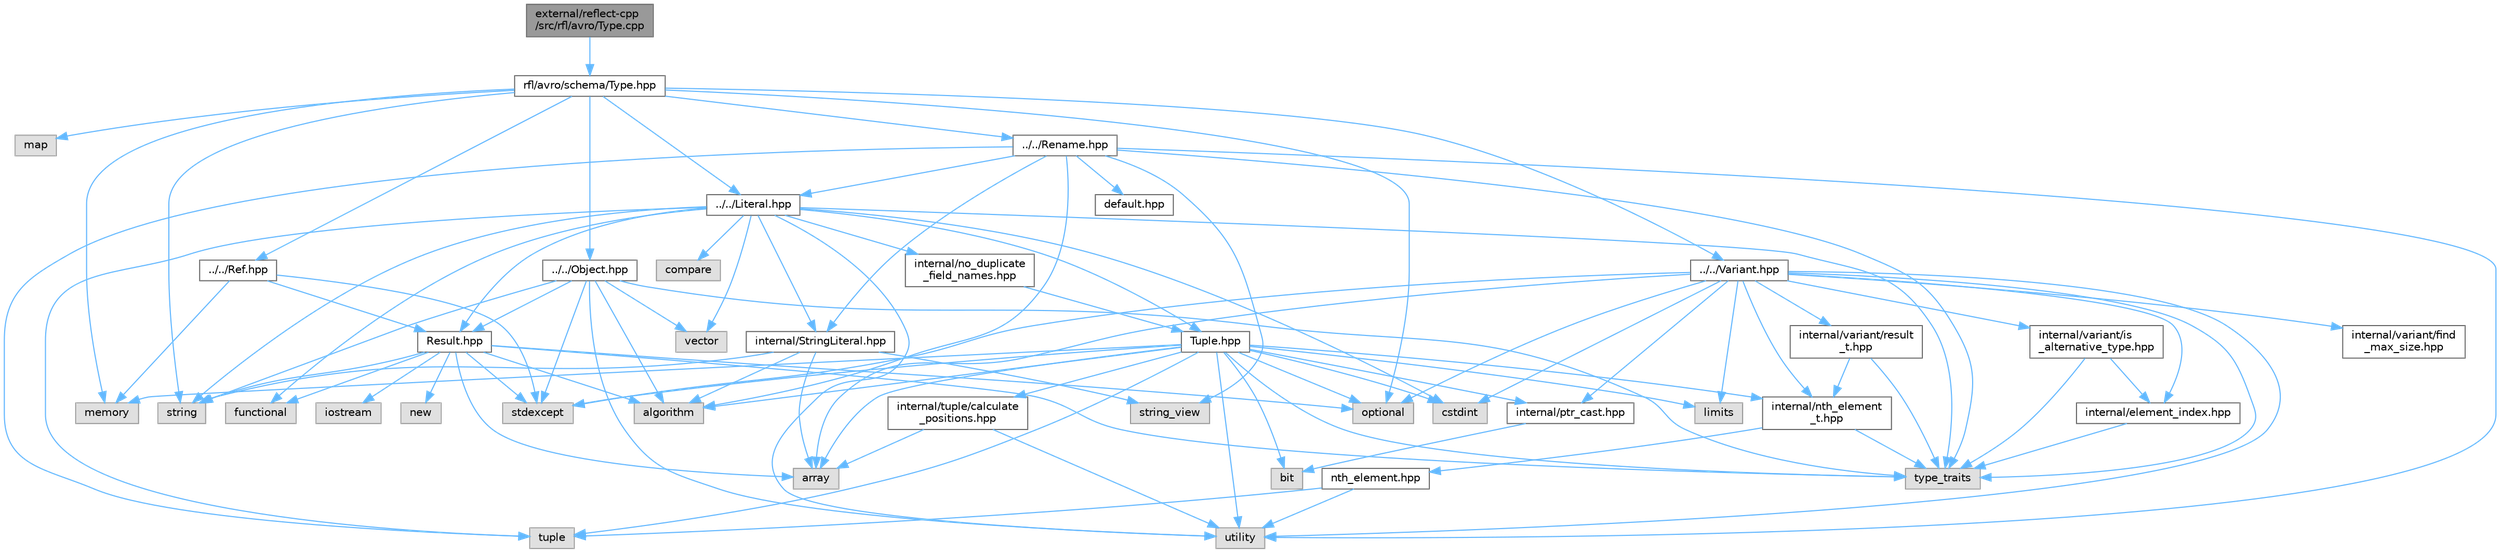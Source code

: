 digraph "external/reflect-cpp/src/rfl/avro/Type.cpp"
{
 // LATEX_PDF_SIZE
  bgcolor="transparent";
  edge [fontname=Helvetica,fontsize=10,labelfontname=Helvetica,labelfontsize=10];
  node [fontname=Helvetica,fontsize=10,shape=box,height=0.2,width=0.4];
  Node1 [id="Node000001",label="external/reflect-cpp\l/src/rfl/avro/Type.cpp",height=0.2,width=0.4,color="gray40", fillcolor="grey60", style="filled", fontcolor="black",tooltip=" "];
  Node1 -> Node2 [id="edge94_Node000001_Node000002",color="steelblue1",style="solid",tooltip=" "];
  Node2 [id="Node000002",label="rfl/avro/schema/Type.hpp",height=0.2,width=0.4,color="grey40", fillcolor="white", style="filled",URL="$avro_2schema_2_type_8hpp.html",tooltip=" "];
  Node2 -> Node3 [id="edge95_Node000002_Node000003",color="steelblue1",style="solid",tooltip=" "];
  Node3 [id="Node000003",label="map",height=0.2,width=0.4,color="grey60", fillcolor="#E0E0E0", style="filled",tooltip=" "];
  Node2 -> Node4 [id="edge96_Node000002_Node000004",color="steelblue1",style="solid",tooltip=" "];
  Node4 [id="Node000004",label="memory",height=0.2,width=0.4,color="grey60", fillcolor="#E0E0E0", style="filled",tooltip=" "];
  Node2 -> Node5 [id="edge97_Node000002_Node000005",color="steelblue1",style="solid",tooltip=" "];
  Node5 [id="Node000005",label="optional",height=0.2,width=0.4,color="grey60", fillcolor="#E0E0E0", style="filled",tooltip=" "];
  Node2 -> Node6 [id="edge98_Node000002_Node000006",color="steelblue1",style="solid",tooltip=" "];
  Node6 [id="Node000006",label="string",height=0.2,width=0.4,color="grey60", fillcolor="#E0E0E0", style="filled",tooltip=" "];
  Node2 -> Node7 [id="edge99_Node000002_Node000007",color="steelblue1",style="solid",tooltip=" "];
  Node7 [id="Node000007",label="../../Literal.hpp",height=0.2,width=0.4,color="grey40", fillcolor="white", style="filled",URL="$_literal_8hpp.html",tooltip=" "];
  Node7 -> Node8 [id="edge100_Node000007_Node000008",color="steelblue1",style="solid",tooltip=" "];
  Node8 [id="Node000008",label="compare",height=0.2,width=0.4,color="grey60", fillcolor="#E0E0E0", style="filled",tooltip=" "];
  Node7 -> Node9 [id="edge101_Node000007_Node000009",color="steelblue1",style="solid",tooltip=" "];
  Node9 [id="Node000009",label="cstdint",height=0.2,width=0.4,color="grey60", fillcolor="#E0E0E0", style="filled",tooltip=" "];
  Node7 -> Node10 [id="edge102_Node000007_Node000010",color="steelblue1",style="solid",tooltip=" "];
  Node10 [id="Node000010",label="functional",height=0.2,width=0.4,color="grey60", fillcolor="#E0E0E0", style="filled",tooltip=" "];
  Node7 -> Node6 [id="edge103_Node000007_Node000006",color="steelblue1",style="solid",tooltip=" "];
  Node7 -> Node11 [id="edge104_Node000007_Node000011",color="steelblue1",style="solid",tooltip=" "];
  Node11 [id="Node000011",label="tuple",height=0.2,width=0.4,color="grey60", fillcolor="#E0E0E0", style="filled",tooltip=" "];
  Node7 -> Node12 [id="edge105_Node000007_Node000012",color="steelblue1",style="solid",tooltip=" "];
  Node12 [id="Node000012",label="type_traits",height=0.2,width=0.4,color="grey60", fillcolor="#E0E0E0", style="filled",tooltip=" "];
  Node7 -> Node13 [id="edge106_Node000007_Node000013",color="steelblue1",style="solid",tooltip=" "];
  Node13 [id="Node000013",label="utility",height=0.2,width=0.4,color="grey60", fillcolor="#E0E0E0", style="filled",tooltip=" "];
  Node7 -> Node14 [id="edge107_Node000007_Node000014",color="steelblue1",style="solid",tooltip=" "];
  Node14 [id="Node000014",label="vector",height=0.2,width=0.4,color="grey60", fillcolor="#E0E0E0", style="filled",tooltip=" "];
  Node7 -> Node15 [id="edge108_Node000007_Node000015",color="steelblue1",style="solid",tooltip=" "];
  Node15 [id="Node000015",label="Result.hpp",height=0.2,width=0.4,color="grey40", fillcolor="white", style="filled",URL="$_result_8hpp.html",tooltip=" "];
  Node15 -> Node16 [id="edge109_Node000015_Node000016",color="steelblue1",style="solid",tooltip=" "];
  Node16 [id="Node000016",label="algorithm",height=0.2,width=0.4,color="grey60", fillcolor="#E0E0E0", style="filled",tooltip=" "];
  Node15 -> Node17 [id="edge110_Node000015_Node000017",color="steelblue1",style="solid",tooltip=" "];
  Node17 [id="Node000017",label="array",height=0.2,width=0.4,color="grey60", fillcolor="#E0E0E0", style="filled",tooltip=" "];
  Node15 -> Node10 [id="edge111_Node000015_Node000010",color="steelblue1",style="solid",tooltip=" "];
  Node15 -> Node18 [id="edge112_Node000015_Node000018",color="steelblue1",style="solid",tooltip=" "];
  Node18 [id="Node000018",label="iostream",height=0.2,width=0.4,color="grey60", fillcolor="#E0E0E0", style="filled",tooltip=" "];
  Node15 -> Node19 [id="edge113_Node000015_Node000019",color="steelblue1",style="solid",tooltip=" "];
  Node19 [id="Node000019",label="new",height=0.2,width=0.4,color="grey60", fillcolor="#E0E0E0", style="filled",tooltip=" "];
  Node15 -> Node5 [id="edge114_Node000015_Node000005",color="steelblue1",style="solid",tooltip=" "];
  Node15 -> Node20 [id="edge115_Node000015_Node000020",color="steelblue1",style="solid",tooltip=" "];
  Node20 [id="Node000020",label="stdexcept",height=0.2,width=0.4,color="grey60", fillcolor="#E0E0E0", style="filled",tooltip=" "];
  Node15 -> Node6 [id="edge116_Node000015_Node000006",color="steelblue1",style="solid",tooltip=" "];
  Node15 -> Node12 [id="edge117_Node000015_Node000012",color="steelblue1",style="solid",tooltip=" "];
  Node7 -> Node21 [id="edge118_Node000007_Node000021",color="steelblue1",style="solid",tooltip=" "];
  Node21 [id="Node000021",label="Tuple.hpp",height=0.2,width=0.4,color="grey40", fillcolor="white", style="filled",URL="$_tuple_8hpp.html",tooltip=" "];
  Node21 -> Node16 [id="edge119_Node000021_Node000016",color="steelblue1",style="solid",tooltip=" "];
  Node21 -> Node17 [id="edge120_Node000021_Node000017",color="steelblue1",style="solid",tooltip=" "];
  Node21 -> Node22 [id="edge121_Node000021_Node000022",color="steelblue1",style="solid",tooltip=" "];
  Node22 [id="Node000022",label="bit",height=0.2,width=0.4,color="grey60", fillcolor="#E0E0E0", style="filled",tooltip=" "];
  Node21 -> Node9 [id="edge122_Node000021_Node000009",color="steelblue1",style="solid",tooltip=" "];
  Node21 -> Node23 [id="edge123_Node000021_Node000023",color="steelblue1",style="solid",tooltip=" "];
  Node23 [id="Node000023",label="limits",height=0.2,width=0.4,color="grey60", fillcolor="#E0E0E0", style="filled",tooltip=" "];
  Node21 -> Node4 [id="edge124_Node000021_Node000004",color="steelblue1",style="solid",tooltip=" "];
  Node21 -> Node5 [id="edge125_Node000021_Node000005",color="steelblue1",style="solid",tooltip=" "];
  Node21 -> Node20 [id="edge126_Node000021_Node000020",color="steelblue1",style="solid",tooltip=" "];
  Node21 -> Node11 [id="edge127_Node000021_Node000011",color="steelblue1",style="solid",tooltip=" "];
  Node21 -> Node12 [id="edge128_Node000021_Node000012",color="steelblue1",style="solid",tooltip=" "];
  Node21 -> Node13 [id="edge129_Node000021_Node000013",color="steelblue1",style="solid",tooltip=" "];
  Node21 -> Node24 [id="edge130_Node000021_Node000024",color="steelblue1",style="solid",tooltip=" "];
  Node24 [id="Node000024",label="internal/nth_element\l_t.hpp",height=0.2,width=0.4,color="grey40", fillcolor="white", style="filled",URL="$nth__element__t_8hpp.html",tooltip=" "];
  Node24 -> Node12 [id="edge131_Node000024_Node000012",color="steelblue1",style="solid",tooltip=" "];
  Node24 -> Node25 [id="edge132_Node000024_Node000025",color="steelblue1",style="solid",tooltip=" "];
  Node25 [id="Node000025",label="nth_element.hpp",height=0.2,width=0.4,color="grey40", fillcolor="white", style="filled",URL="$nth__element_8hpp.html",tooltip=" "];
  Node25 -> Node11 [id="edge133_Node000025_Node000011",color="steelblue1",style="solid",tooltip=" "];
  Node25 -> Node13 [id="edge134_Node000025_Node000013",color="steelblue1",style="solid",tooltip=" "];
  Node21 -> Node26 [id="edge135_Node000021_Node000026",color="steelblue1",style="solid",tooltip=" "];
  Node26 [id="Node000026",label="internal/ptr_cast.hpp",height=0.2,width=0.4,color="grey40", fillcolor="white", style="filled",URL="$ptr__cast_8hpp.html",tooltip=" "];
  Node26 -> Node22 [id="edge136_Node000026_Node000022",color="steelblue1",style="solid",tooltip=" "];
  Node21 -> Node27 [id="edge137_Node000021_Node000027",color="steelblue1",style="solid",tooltip=" "];
  Node27 [id="Node000027",label="internal/tuple/calculate\l_positions.hpp",height=0.2,width=0.4,color="grey40", fillcolor="white", style="filled",URL="$calculate__positions_8hpp.html",tooltip=" "];
  Node27 -> Node17 [id="edge138_Node000027_Node000017",color="steelblue1",style="solid",tooltip=" "];
  Node27 -> Node13 [id="edge139_Node000027_Node000013",color="steelblue1",style="solid",tooltip=" "];
  Node7 -> Node28 [id="edge140_Node000007_Node000028",color="steelblue1",style="solid",tooltip=" "];
  Node28 [id="Node000028",label="internal/StringLiteral.hpp",height=0.2,width=0.4,color="grey40", fillcolor="white", style="filled",URL="$_string_literal_8hpp.html",tooltip=" "];
  Node28 -> Node16 [id="edge141_Node000028_Node000016",color="steelblue1",style="solid",tooltip=" "];
  Node28 -> Node17 [id="edge142_Node000028_Node000017",color="steelblue1",style="solid",tooltip=" "];
  Node28 -> Node6 [id="edge143_Node000028_Node000006",color="steelblue1",style="solid",tooltip=" "];
  Node28 -> Node29 [id="edge144_Node000028_Node000029",color="steelblue1",style="solid",tooltip=" "];
  Node29 [id="Node000029",label="string_view",height=0.2,width=0.4,color="grey60", fillcolor="#E0E0E0", style="filled",tooltip=" "];
  Node7 -> Node30 [id="edge145_Node000007_Node000030",color="steelblue1",style="solid",tooltip=" "];
  Node30 [id="Node000030",label="internal/no_duplicate\l_field_names.hpp",height=0.2,width=0.4,color="grey40", fillcolor="white", style="filled",URL="$no__duplicate__field__names_8hpp.html",tooltip=" "];
  Node30 -> Node21 [id="edge146_Node000030_Node000021",color="steelblue1",style="solid",tooltip=" "];
  Node2 -> Node31 [id="edge147_Node000002_Node000031",color="steelblue1",style="solid",tooltip=" "];
  Node31 [id="Node000031",label="../../Object.hpp",height=0.2,width=0.4,color="grey40", fillcolor="white", style="filled",URL="$_object_8hpp.html",tooltip=" "];
  Node31 -> Node16 [id="edge148_Node000031_Node000016",color="steelblue1",style="solid",tooltip=" "];
  Node31 -> Node20 [id="edge149_Node000031_Node000020",color="steelblue1",style="solid",tooltip=" "];
  Node31 -> Node6 [id="edge150_Node000031_Node000006",color="steelblue1",style="solid",tooltip=" "];
  Node31 -> Node12 [id="edge151_Node000031_Node000012",color="steelblue1",style="solid",tooltip=" "];
  Node31 -> Node13 [id="edge152_Node000031_Node000013",color="steelblue1",style="solid",tooltip=" "];
  Node31 -> Node14 [id="edge153_Node000031_Node000014",color="steelblue1",style="solid",tooltip=" "];
  Node31 -> Node15 [id="edge154_Node000031_Node000015",color="steelblue1",style="solid",tooltip=" "];
  Node2 -> Node32 [id="edge155_Node000002_Node000032",color="steelblue1",style="solid",tooltip=" "];
  Node32 [id="Node000032",label="../../Ref.hpp",height=0.2,width=0.4,color="grey40", fillcolor="white", style="filled",URL="$_ref_8hpp.html",tooltip=" "];
  Node32 -> Node4 [id="edge156_Node000032_Node000004",color="steelblue1",style="solid",tooltip=" "];
  Node32 -> Node20 [id="edge157_Node000032_Node000020",color="steelblue1",style="solid",tooltip=" "];
  Node32 -> Node15 [id="edge158_Node000032_Node000015",color="steelblue1",style="solid",tooltip=" "];
  Node2 -> Node33 [id="edge159_Node000002_Node000033",color="steelblue1",style="solid",tooltip=" "];
  Node33 [id="Node000033",label="../../Rename.hpp",height=0.2,width=0.4,color="grey40", fillcolor="white", style="filled",URL="$_rename_8hpp.html",tooltip=" "];
  Node33 -> Node16 [id="edge160_Node000033_Node000016",color="steelblue1",style="solid",tooltip=" "];
  Node33 -> Node29 [id="edge161_Node000033_Node000029",color="steelblue1",style="solid",tooltip=" "];
  Node33 -> Node11 [id="edge162_Node000033_Node000011",color="steelblue1",style="solid",tooltip=" "];
  Node33 -> Node12 [id="edge163_Node000033_Node000012",color="steelblue1",style="solid",tooltip=" "];
  Node33 -> Node13 [id="edge164_Node000033_Node000013",color="steelblue1",style="solid",tooltip=" "];
  Node33 -> Node7 [id="edge165_Node000033_Node000007",color="steelblue1",style="solid",tooltip=" "];
  Node33 -> Node34 [id="edge166_Node000033_Node000034",color="steelblue1",style="solid",tooltip=" "];
  Node34 [id="Node000034",label="default.hpp",height=0.2,width=0.4,color="grey40", fillcolor="white", style="filled",URL="$default_8hpp.html",tooltip=" "];
  Node33 -> Node28 [id="edge167_Node000033_Node000028",color="steelblue1",style="solid",tooltip=" "];
  Node2 -> Node35 [id="edge168_Node000002_Node000035",color="steelblue1",style="solid",tooltip=" "];
  Node35 [id="Node000035",label="../../Variant.hpp",height=0.2,width=0.4,color="grey40", fillcolor="white", style="filled",URL="$_variant_8hpp.html",tooltip=" "];
  Node35 -> Node17 [id="edge169_Node000035_Node000017",color="steelblue1",style="solid",tooltip=" "];
  Node35 -> Node9 [id="edge170_Node000035_Node000009",color="steelblue1",style="solid",tooltip=" "];
  Node35 -> Node23 [id="edge171_Node000035_Node000023",color="steelblue1",style="solid",tooltip=" "];
  Node35 -> Node5 [id="edge172_Node000035_Node000005",color="steelblue1",style="solid",tooltip=" "];
  Node35 -> Node20 [id="edge173_Node000035_Node000020",color="steelblue1",style="solid",tooltip=" "];
  Node35 -> Node12 [id="edge174_Node000035_Node000012",color="steelblue1",style="solid",tooltip=" "];
  Node35 -> Node13 [id="edge175_Node000035_Node000013",color="steelblue1",style="solid",tooltip=" "];
  Node35 -> Node36 [id="edge176_Node000035_Node000036",color="steelblue1",style="solid",tooltip=" "];
  Node36 [id="Node000036",label="internal/element_index.hpp",height=0.2,width=0.4,color="grey40", fillcolor="white", style="filled",URL="$element__index_8hpp.html",tooltip=" "];
  Node36 -> Node12 [id="edge177_Node000036_Node000012",color="steelblue1",style="solid",tooltip=" "];
  Node35 -> Node24 [id="edge178_Node000035_Node000024",color="steelblue1",style="solid",tooltip=" "];
  Node35 -> Node37 [id="edge179_Node000035_Node000037",color="steelblue1",style="solid",tooltip=" "];
  Node37 [id="Node000037",label="internal/variant/find\l_max_size.hpp",height=0.2,width=0.4,color="grey40", fillcolor="white", style="filled",URL="$find__max__size_8hpp.html",tooltip=" "];
  Node35 -> Node38 [id="edge180_Node000035_Node000038",color="steelblue1",style="solid",tooltip=" "];
  Node38 [id="Node000038",label="internal/variant/is\l_alternative_type.hpp",height=0.2,width=0.4,color="grey40", fillcolor="white", style="filled",URL="$is__alternative__type_8hpp.html",tooltip=" "];
  Node38 -> Node12 [id="edge181_Node000038_Node000012",color="steelblue1",style="solid",tooltip=" "];
  Node38 -> Node36 [id="edge182_Node000038_Node000036",color="steelblue1",style="solid",tooltip=" "];
  Node35 -> Node39 [id="edge183_Node000035_Node000039",color="steelblue1",style="solid",tooltip=" "];
  Node39 [id="Node000039",label="internal/variant/result\l_t.hpp",height=0.2,width=0.4,color="grey40", fillcolor="white", style="filled",URL="$result__t_8hpp.html",tooltip=" "];
  Node39 -> Node12 [id="edge184_Node000039_Node000012",color="steelblue1",style="solid",tooltip=" "];
  Node39 -> Node24 [id="edge185_Node000039_Node000024",color="steelblue1",style="solid",tooltip=" "];
  Node35 -> Node26 [id="edge186_Node000035_Node000026",color="steelblue1",style="solid",tooltip=" "];
}
